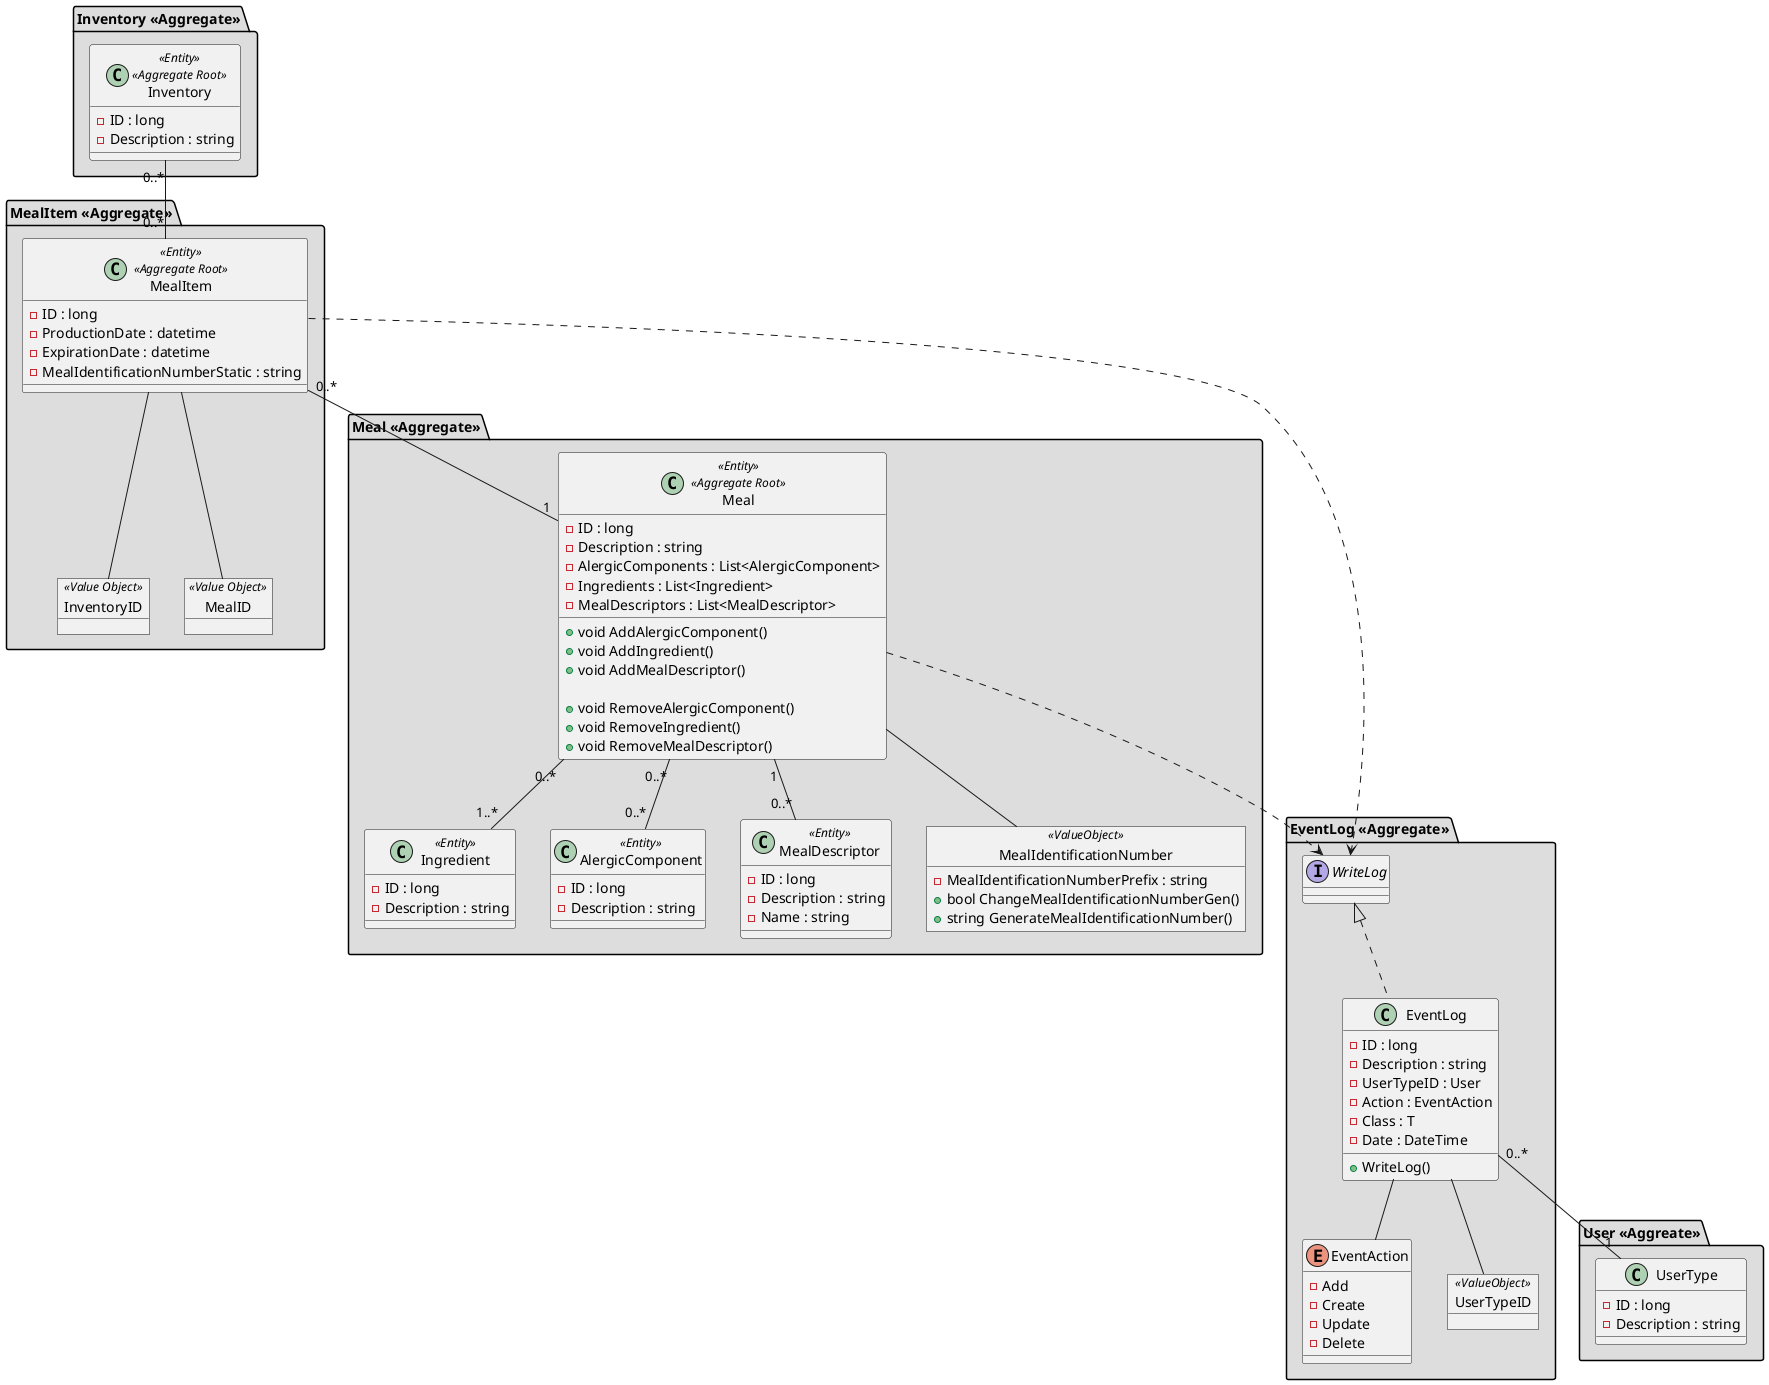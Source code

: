 @startuml DomainModelDiagram

package "Inventory <<Aggregate>>" #DDDDDD {
    class Inventory <<Entity>> <<Aggregate Root>> {
        -ID : long
        -Description : string
    }
}

package "MealItem <<Aggregate>>" #DDDDDD {
    class MealItem <<Entity>> <<Aggregate Root>> {
        -ID : long
        -ProductionDate : datetime
        -ExpirationDate : datetime
        -MealIdentificationNumberStatic : string
    }

    object InventoryID <<Value Object>>

    object MealID <<Value Object>>

    MealItem -- InventoryID
    MealItem -- MealID
}

package "Meal <<Aggregate>>" #DDDDDD {
    class Meal <<Entity>> <<Aggregate Root>> {
        -ID : long
        -Description : string
        -AlergicComponents : List<AlergicComponent>
        -Ingredients : List<Ingredient>
        -MealDescriptors : List<MealDescriptor>

        +void AddAlergicComponent()
        +void AddIngredient()
        +void AddMealDescriptor()

        +void RemoveAlergicComponent()
        +void RemoveIngredient()
        +void RemoveMealDescriptor()
    }

    class Ingredient <<Entity>> {
        -ID : long
        -Description : string
    }

    class AlergicComponent <<Entity>> {
        -ID : long
        -Description : string
    }

    class MealDescriptor <<Entity>> {
        -ID : long
        -Description : string
        -Name : string
    }

    object MealIdentificationNumber <<ValueObject>> {
        -MealIdentificationNumberPrefix : string

        +bool ChangeMealIdentificationNumberGen()
        +string GenerateMealIdentificationNumber()
    }

    Meal "0..*" -- "0..*" AlergicComponent
    Meal "1" -- "0..*" MealDescriptor
    Meal "0..*" -- "1..*" Ingredient
    Meal -- MealIdentificationNumber
}

package "EventLog <<Aggregate>>" #DDDDDD {
    interface WriteLog

    class EventLog  {
        -ID : long
        -Description : string
        -UserTypeID : User
        -Action : EventAction
        -Class : T
        -Date : DateTime

        +WriteLog()
    }

    enum EventAction {
        - Add
        - Create
        - Update
        - Delete
    }

    object UserTypeID <<ValueObject>>

    WriteLog <|.. EventLog
    EventLog -- UserTypeID
    EventLog -- EventAction
}

package "User <<Aggreate>>" #DDDDDD {
    class UserType {
        -ID : long
        -Description : string
    }
}

Inventory "0..*" -- "0..*" MealItem
MealItem "0..*" -- "1" Meal
EventLog "0..*" -- "1" UserType
MealItem ..> WriteLog
Meal ..> WriteLog

' class Sale <<Entity>> {
    '     -ID : long
    '     -DateSold : datetime
    '     -Checkout : bool
    '     -MealItems : List<MealItem>

    '     +void AddSoldMealItem()
    '     +void RemoveSoldMealItem()
    '     +bool Checkout() }

' Sale "0..1" -- "1..*" MealItem

@enduml
